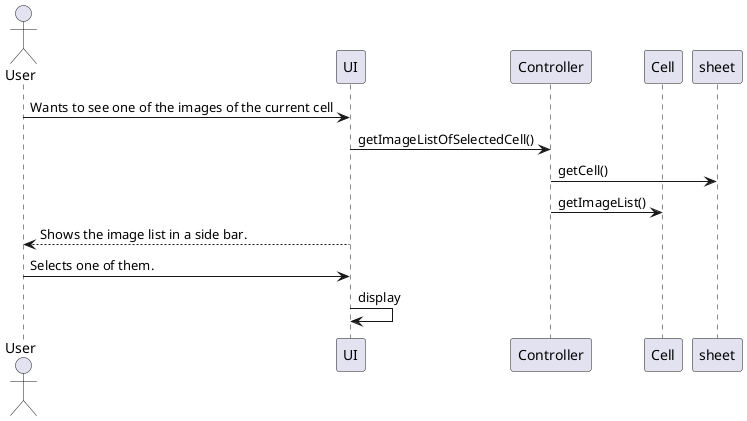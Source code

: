 @startuml
actor User
participant UI
participant Controller
participant Cell 
participant sheet

User->UI : Wants to see one of the images of the current cell
UI->Controller : getImageListOfSelectedCell()
Controller->sheet : getCell()
Controller ->Cell : getImageList()
UI-->User : Shows the image list in a side bar.
User->UI : Selects one of them.
UI->UI : display
@enduml
